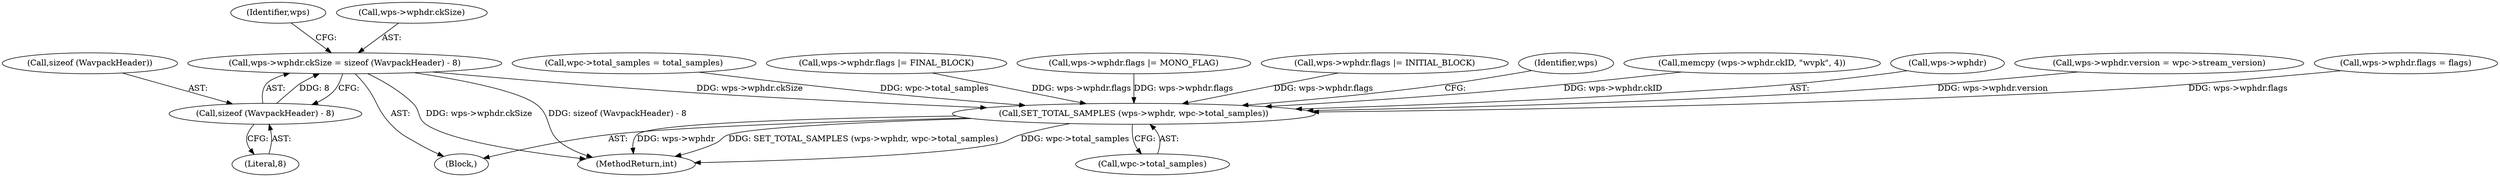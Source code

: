 digraph "0_WavPack_070ef6f138956d9ea9612e69586152339dbefe51@API" {
"1000861" [label="(Call,wps->wphdr.ckSize = sizeof (WavpackHeader) - 8)"];
"1000867" [label="(Call,sizeof (WavpackHeader) - 8)"];
"1000871" [label="(Call,SET_TOTAL_SAMPLES (wps->wphdr, wpc->total_samples))"];
"1000904" [label="(Call,wps->wphdr.flags |= INITIAL_BLOCK)"];
"1000690" [label="(Block,)"];
"1000989" [label="(MethodReturn,int)"];
"1000861" [label="(Call,wps->wphdr.ckSize = sizeof (WavpackHeader) - 8)"];
"1000873" [label="(Identifier,wps)"];
"1000862" [label="(Call,wps->wphdr.ckSize)"];
"1000881" [label="(Identifier,wps)"];
"1000853" [label="(Call,memcpy (wps->wphdr.ckID, \"wvpk\", 4))"];
"1000872" [label="(Call,wps->wphdr)"];
"1000878" [label="(Call,wps->wphdr.version = wpc->stream_version)"];
"1000887" [label="(Call,wps->wphdr.flags = flags)"];
"1000269" [label="(Call,wpc->total_samples = total_samples)"];
"1000867" [label="(Call,sizeof (WavpackHeader) - 8)"];
"1000868" [label="(Call,sizeof (WavpackHeader))"];
"1000871" [label="(Call,SET_TOTAL_SAMPLES (wps->wphdr, wpc->total_samples))"];
"1000870" [label="(Literal,8)"];
"1000875" [label="(Call,wpc->total_samples)"];
"1000914" [label="(Call,wps->wphdr.flags |= FINAL_BLOCK)"];
"1000938" [label="(Call,wps->wphdr.flags |= MONO_FLAG)"];
"1000861" -> "1000690"  [label="AST: "];
"1000861" -> "1000867"  [label="CFG: "];
"1000862" -> "1000861"  [label="AST: "];
"1000867" -> "1000861"  [label="AST: "];
"1000873" -> "1000861"  [label="CFG: "];
"1000861" -> "1000989"  [label="DDG: sizeof (WavpackHeader) - 8"];
"1000861" -> "1000989"  [label="DDG: wps->wphdr.ckSize"];
"1000867" -> "1000861"  [label="DDG: 8"];
"1000861" -> "1000871"  [label="DDG: wps->wphdr.ckSize"];
"1000867" -> "1000870"  [label="CFG: "];
"1000868" -> "1000867"  [label="AST: "];
"1000870" -> "1000867"  [label="AST: "];
"1000871" -> "1000690"  [label="AST: "];
"1000871" -> "1000875"  [label="CFG: "];
"1000872" -> "1000871"  [label="AST: "];
"1000875" -> "1000871"  [label="AST: "];
"1000881" -> "1000871"  [label="CFG: "];
"1000871" -> "1000989"  [label="DDG: wps->wphdr"];
"1000871" -> "1000989"  [label="DDG: SET_TOTAL_SAMPLES (wps->wphdr, wpc->total_samples)"];
"1000871" -> "1000989"  [label="DDG: wpc->total_samples"];
"1000938" -> "1000871"  [label="DDG: wps->wphdr.flags"];
"1000904" -> "1000871"  [label="DDG: wps->wphdr.flags"];
"1000853" -> "1000871"  [label="DDG: wps->wphdr.ckID"];
"1000878" -> "1000871"  [label="DDG: wps->wphdr.version"];
"1000887" -> "1000871"  [label="DDG: wps->wphdr.flags"];
"1000914" -> "1000871"  [label="DDG: wps->wphdr.flags"];
"1000269" -> "1000871"  [label="DDG: wpc->total_samples"];
}
